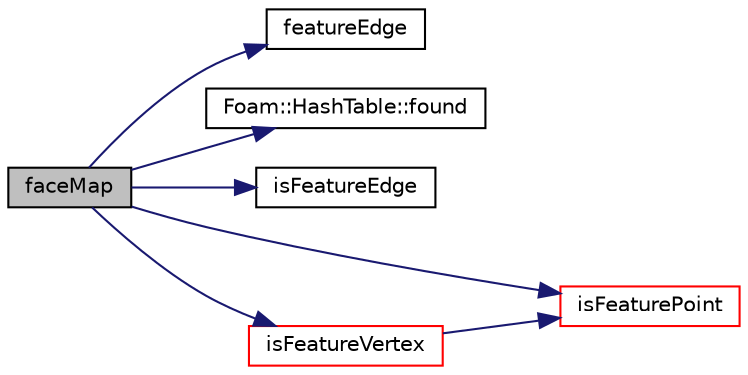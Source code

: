digraph "faceMap"
{
  bgcolor="transparent";
  edge [fontname="Helvetica",fontsize="10",labelfontname="Helvetica",labelfontsize="10"];
  node [fontname="Helvetica",fontsize="10",shape=record];
  rankdir="LR";
  Node14 [label="faceMap",height=0.2,width=0.4,color="black", fillcolor="grey75", style="filled", fontcolor="black"];
  Node14 -> Node15 [color="midnightblue",fontsize="10",style="solid",fontname="Helvetica"];
  Node15 [label="featureEdge",height=0.2,width=0.4,color="black",URL="$a26109.html#ac4b8761cb639d6b442c0813ffa114d66"];
  Node14 -> Node16 [color="midnightblue",fontsize="10",style="solid",fontname="Helvetica"];
  Node16 [label="Foam::HashTable::found",height=0.2,width=0.4,color="black",URL="$a26841.html#a9a7a02c333e3e98344a1e5b891c4d985",tooltip="Return true if hashedEntry is found in table. "];
  Node14 -> Node17 [color="midnightblue",fontsize="10",style="solid",fontname="Helvetica"];
  Node17 [label="isFeatureEdge",height=0.2,width=0.4,color="black",URL="$a26109.html#a44af682cb917b0b4ac53a8c6fc3424b4",tooltip="Is edge a feature edge (uniquely determined since on cell. "];
  Node14 -> Node18 [color="midnightblue",fontsize="10",style="solid",fontname="Helvetica"];
  Node18 [label="isFeaturePoint",height=0.2,width=0.4,color="red",URL="$a26109.html#a064ae94fdd1fdbb9360aae5489993fe3",tooltip="Are two edges connected at feature point? "];
  Node14 -> Node73 [color="midnightblue",fontsize="10",style="solid",fontname="Helvetica"];
  Node73 [label="isFeatureVertex",height=0.2,width=0.4,color="red",URL="$a26109.html#a14fff5460ecc218059db6ec7d1ad112e",tooltip="Is vertexI on facei used by two edges that form feature. "];
  Node73 -> Node18 [color="midnightblue",fontsize="10",style="solid",fontname="Helvetica"];
}

